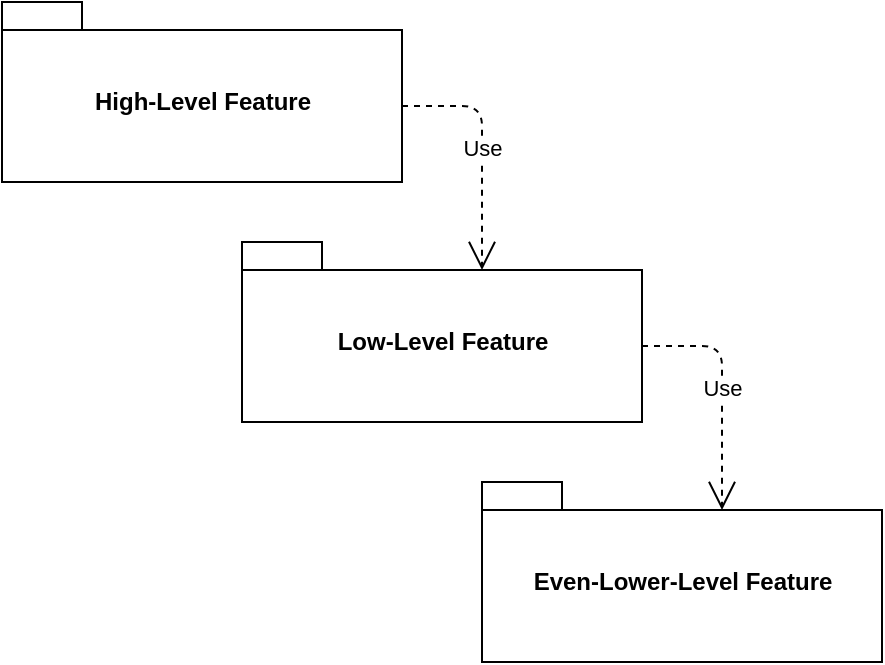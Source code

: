<mxfile version="12.9.6" type="device"><diagram id="4UyQgdJ8k6qZ0fV-fpVB" name="Page-1"><mxGraphModel dx="1422" dy="769" grid="1" gridSize="10" guides="1" tooltips="1" connect="1" arrows="1" fold="1" page="1" pageScale="1" pageWidth="827" pageHeight="1169" math="0" shadow="0"><root><mxCell id="0"/><mxCell id="1" parent="0"/><mxCell id="J32mJ10JpSdJ1zojbq9V-1" value="High-Level Feature" style="shape=folder;fontStyle=1;spacingTop=10;tabWidth=40;tabHeight=14;tabPosition=left;html=1;" vertex="1" parent="1"><mxGeometry x="160" y="150" width="200" height="90" as="geometry"/></mxCell><mxCell id="J32mJ10JpSdJ1zojbq9V-2" value="Low-Level Feature" style="shape=folder;fontStyle=1;spacingTop=10;tabWidth=40;tabHeight=14;tabPosition=left;html=1;" vertex="1" parent="1"><mxGeometry x="280" y="270" width="200" height="90" as="geometry"/></mxCell><mxCell id="J32mJ10JpSdJ1zojbq9V-3" value="Even-Lower-Level Feature" style="shape=folder;fontStyle=1;spacingTop=10;tabWidth=40;tabHeight=14;tabPosition=left;html=1;" vertex="1" parent="1"><mxGeometry x="400" y="390" width="200" height="90" as="geometry"/></mxCell><mxCell id="J32mJ10JpSdJ1zojbq9V-4" value="Use" style="endArrow=open;endSize=12;dashed=1;html=1;exitX=0;exitY=0;exitDx=200;exitDy=52;exitPerimeter=0;entryX=0;entryY=0;entryDx=120;entryDy=14;entryPerimeter=0;" edge="1" parent="1" source="J32mJ10JpSdJ1zojbq9V-2" target="J32mJ10JpSdJ1zojbq9V-3"><mxGeometry width="160" relative="1" as="geometry"><mxPoint x="490" y="322" as="sourcePoint"/><mxPoint x="530" y="405" as="targetPoint"/><Array as="points"><mxPoint x="520" y="322"/></Array></mxGeometry></mxCell><mxCell id="J32mJ10JpSdJ1zojbq9V-6" value="Use" style="endArrow=open;endSize=12;dashed=1;html=1;exitX=0;exitY=0;exitDx=200;exitDy=52;exitPerimeter=0;entryX=0;entryY=0;entryDx=120;entryDy=14;entryPerimeter=0;" edge="1" parent="1" source="J32mJ10JpSdJ1zojbq9V-1" target="J32mJ10JpSdJ1zojbq9V-2"><mxGeometry width="160" relative="1" as="geometry"><mxPoint x="394" y="170" as="sourcePoint"/><mxPoint x="434" y="252" as="targetPoint"/><Array as="points"><mxPoint x="400" y="202"/></Array></mxGeometry></mxCell></root></mxGraphModel></diagram></mxfile>